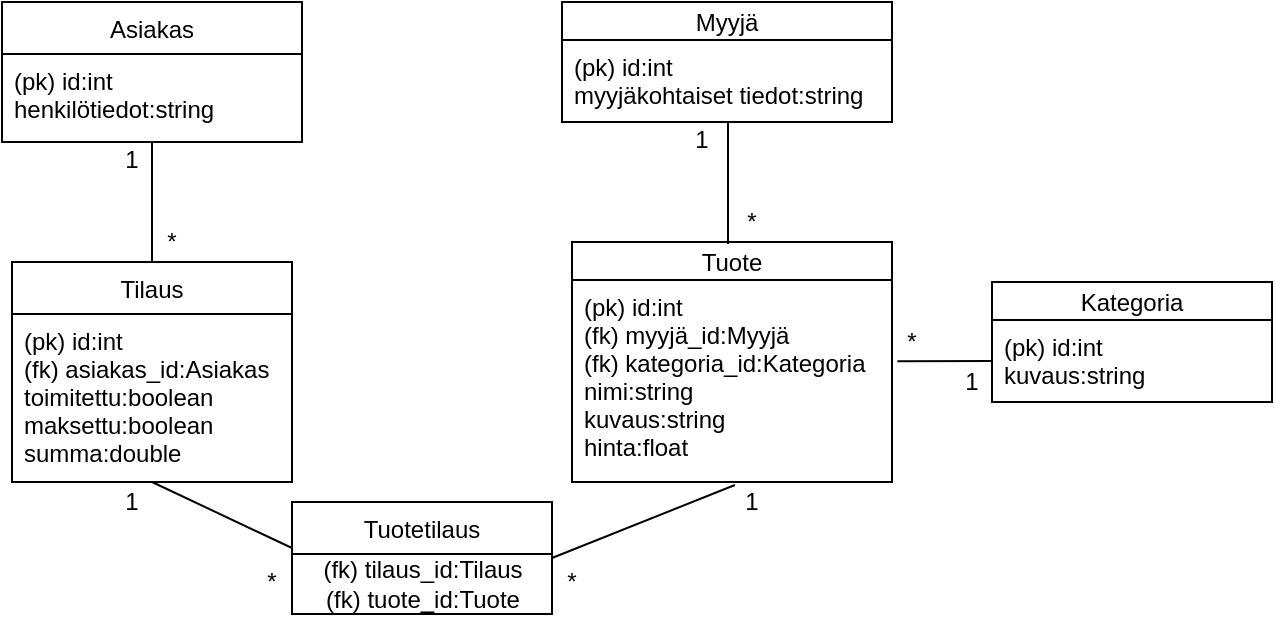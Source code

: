 <mxfile version="12.5.6" type="device"><diagram id="GuDCfkKAsSSbWps7Ohpe" name="Page-1"><mxGraphModel dx="698" dy="703" grid="1" gridSize="10" guides="1" tooltips="1" connect="1" arrows="1" fold="1" page="1" pageScale="1" pageWidth="827" pageHeight="1169" math="0" shadow="0"><root><mxCell id="0"/><mxCell id="1" parent="0"/><mxCell id="Y79-v3gFvCSqDxaRGd06-1" value="Asiakas" style="swimlane;fontStyle=0;childLayout=stackLayout;horizontal=1;startSize=26;fillColor=none;horizontalStack=0;resizeParent=1;resizeParentMax=0;resizeLast=0;collapsible=1;marginBottom=0;" parent="1" vertex="1"><mxGeometry x="75" y="140" width="150" height="70" as="geometry"/></mxCell><mxCell id="Y79-v3gFvCSqDxaRGd06-2" value="(pk) id:int&#xA;henkilötiedot:string" style="text;strokeColor=none;fillColor=none;align=left;verticalAlign=top;spacingLeft=4;spacingRight=4;overflow=hidden;rotatable=0;points=[[0,0.5],[1,0.5]];portConstraint=eastwest;" parent="Y79-v3gFvCSqDxaRGd06-1" vertex="1"><mxGeometry y="26" width="150" height="44" as="geometry"/></mxCell><mxCell id="Y79-v3gFvCSqDxaRGd06-5" value="Myyjä" style="swimlane;fontStyle=0;childLayout=stackLayout;horizontal=1;startSize=19;fillColor=none;horizontalStack=0;resizeParent=1;resizeParentMax=0;resizeLast=0;collapsible=1;marginBottom=0;" parent="1" vertex="1"><mxGeometry x="355" y="140" width="165" height="60" as="geometry"/></mxCell><mxCell id="Y79-v3gFvCSqDxaRGd06-6" value="(pk) id:int&#xA;myyjäkohtaiset tiedot:string&#xA;" style="text;strokeColor=none;fillColor=none;align=left;verticalAlign=top;spacingLeft=4;spacingRight=4;overflow=hidden;rotatable=0;points=[[0,0.5],[1,0.5]];portConstraint=eastwest;" parent="Y79-v3gFvCSqDxaRGd06-5" vertex="1"><mxGeometry y="19" width="165" height="41" as="geometry"/></mxCell><mxCell id="Y79-v3gFvCSqDxaRGd06-7" value="Tuote" style="swimlane;fontStyle=0;childLayout=stackLayout;horizontal=1;startSize=19;fillColor=none;horizontalStack=0;resizeParent=1;resizeParentMax=0;resizeLast=0;collapsible=1;marginBottom=0;" parent="1" vertex="1"><mxGeometry x="360" y="260" width="160" height="120" as="geometry"/></mxCell><mxCell id="Y79-v3gFvCSqDxaRGd06-8" value="(pk) id:int&#xA;(fk) myyjä_id:Myyjä&#xA;(fk) kategoria_id:Kategoria&#xA;nimi:string&#xA;kuvaus:string&#xA;hinta:float&#xA;&#xA;" style="text;strokeColor=none;fillColor=none;align=left;verticalAlign=top;spacingLeft=4;spacingRight=4;overflow=hidden;rotatable=0;points=[[0,0.5],[1,0.5]];portConstraint=eastwest;" parent="Y79-v3gFvCSqDxaRGd06-7" vertex="1"><mxGeometry y="19" width="160" height="101" as="geometry"/></mxCell><mxCell id="Y79-v3gFvCSqDxaRGd06-10" value="Tilaus" style="swimlane;fontStyle=0;childLayout=stackLayout;horizontal=1;startSize=26;fillColor=none;horizontalStack=0;resizeParent=1;resizeParentMax=0;resizeLast=0;collapsible=1;marginBottom=0;" parent="1" vertex="1"><mxGeometry x="80" y="270" width="140" height="110" as="geometry"/></mxCell><mxCell id="Y79-v3gFvCSqDxaRGd06-11" value="(pk) id:int&#xA;(fk) asiakas_id:Asiakas&#xA;toimitettu:boolean &#xA;maksettu:boolean&#xA;summa:double&#xA;" style="text;strokeColor=none;fillColor=none;align=left;verticalAlign=top;spacingLeft=4;spacingRight=4;overflow=hidden;rotatable=0;points=[[0,0.5],[1,0.5]];portConstraint=eastwest;" parent="Y79-v3gFvCSqDxaRGd06-10" vertex="1"><mxGeometry y="26" width="140" height="84" as="geometry"/></mxCell><mxCell id="Y79-v3gFvCSqDxaRGd06-12" value="Tuotetilaus" style="swimlane;fontStyle=0;childLayout=stackLayout;horizontal=1;startSize=26;fillColor=none;horizontalStack=0;resizeParent=1;resizeParentMax=0;resizeLast=0;collapsible=1;marginBottom=0;" parent="1" vertex="1"><mxGeometry x="220" y="390" width="130" height="56" as="geometry"/></mxCell><mxCell id="Y79-v3gFvCSqDxaRGd06-43" value="&lt;div&gt;(fk) tilaus_id:Tilaus&lt;/div&gt;&lt;div&gt;(fk) tuote_id:Tuote&lt;br&gt;&lt;/div&gt;" style="text;html=1;align=center;verticalAlign=middle;resizable=0;points=[];autosize=1;" parent="Y79-v3gFvCSqDxaRGd06-12" vertex="1"><mxGeometry y="26" width="130" height="30" as="geometry"/></mxCell><mxCell id="Y79-v3gFvCSqDxaRGd06-15" value="" style="endArrow=none;html=1;" parent="1" edge="1"><mxGeometry width="50" height="50" relative="1" as="geometry"><mxPoint x="220" y="413" as="sourcePoint"/><mxPoint x="150" y="380" as="targetPoint"/></mxGeometry></mxCell><mxCell id="Y79-v3gFvCSqDxaRGd06-16" value="" style="endArrow=none;html=1;exitX=1;exitY=0.5;exitDx=0;exitDy=0;entryX=0.509;entryY=1.015;entryDx=0;entryDy=0;entryPerimeter=0;" parent="1" source="Y79-v3gFvCSqDxaRGd06-12" target="Y79-v3gFvCSqDxaRGd06-8" edge="1"><mxGeometry width="50" height="50" relative="1" as="geometry"><mxPoint x="227" y="423.01" as="sourcePoint"/><mxPoint x="430" y="339" as="targetPoint"/></mxGeometry></mxCell><mxCell id="Y79-v3gFvCSqDxaRGd06-17" value="" style="endArrow=none;html=1;exitX=0.5;exitY=0;exitDx=0;exitDy=0;" parent="1" source="Y79-v3gFvCSqDxaRGd06-10" target="Y79-v3gFvCSqDxaRGd06-2" edge="1"><mxGeometry width="50" height="50" relative="1" as="geometry"><mxPoint x="230" y="423" as="sourcePoint"/><mxPoint x="130" y="210" as="targetPoint"/></mxGeometry></mxCell><mxCell id="Y79-v3gFvCSqDxaRGd06-18" value="*" style="text;html=1;strokeColor=none;fillColor=none;align=center;verticalAlign=middle;whiteSpace=wrap;rounded=0;" parent="1" vertex="1"><mxGeometry x="140" y="250" width="40" height="20" as="geometry"/></mxCell><mxCell id="Y79-v3gFvCSqDxaRGd06-20" value="1" style="text;html=1;strokeColor=none;fillColor=none;align=center;verticalAlign=middle;whiteSpace=wrap;rounded=0;" parent="1" vertex="1"><mxGeometry x="125" y="210" width="30" height="18" as="geometry"/></mxCell><mxCell id="Y79-v3gFvCSqDxaRGd06-28" value="*" style="text;html=1;strokeColor=none;fillColor=none;align=center;verticalAlign=middle;whiteSpace=wrap;rounded=0;" parent="1" vertex="1"><mxGeometry x="350" y="420" width="20" height="20" as="geometry"/></mxCell><mxCell id="Y79-v3gFvCSqDxaRGd06-29" value="1" style="text;html=1;strokeColor=none;fillColor=none;align=center;verticalAlign=middle;whiteSpace=wrap;rounded=0;" parent="1" vertex="1"><mxGeometry x="440" y="380" width="20" height="20" as="geometry"/></mxCell><mxCell id="Y79-v3gFvCSqDxaRGd06-31" value="1" style="text;html=1;strokeColor=none;fillColor=none;align=center;verticalAlign=middle;whiteSpace=wrap;rounded=0;" parent="1" vertex="1"><mxGeometry x="130" y="380" width="20" height="20" as="geometry"/></mxCell><mxCell id="Y79-v3gFvCSqDxaRGd06-33" value="*" style="text;html=1;strokeColor=none;fillColor=none;align=center;verticalAlign=middle;whiteSpace=wrap;rounded=0;" parent="1" vertex="1"><mxGeometry x="200" y="420" width="20" height="20" as="geometry"/></mxCell><mxCell id="Y79-v3gFvCSqDxaRGd06-35" value="" style="endArrow=none;html=1;" parent="1" edge="1"><mxGeometry width="50" height="50" relative="1" as="geometry"><mxPoint x="438" y="261" as="sourcePoint"/><mxPoint x="438" y="200" as="targetPoint"/></mxGeometry></mxCell><mxCell id="Y79-v3gFvCSqDxaRGd06-36" value="1" style="text;html=1;strokeColor=none;fillColor=none;align=center;verticalAlign=middle;whiteSpace=wrap;rounded=0;" parent="1" vertex="1"><mxGeometry x="410" y="200" width="30" height="18" as="geometry"/></mxCell><mxCell id="Y79-v3gFvCSqDxaRGd06-39" value="*" style="text;html=1;strokeColor=none;fillColor=none;align=center;verticalAlign=middle;whiteSpace=wrap;rounded=0;" parent="1" vertex="1"><mxGeometry x="430" y="240" width="40" height="20" as="geometry"/></mxCell><mxCell id="Y79-v3gFvCSqDxaRGd06-44" value="Kategoria" style="swimlane;fontStyle=0;childLayout=stackLayout;horizontal=1;startSize=19;fillColor=none;horizontalStack=0;resizeParent=1;resizeParentMax=0;resizeLast=0;collapsible=1;marginBottom=0;" parent="1" vertex="1"><mxGeometry x="570" y="280" width="140" height="60" as="geometry"/></mxCell><mxCell id="Y79-v3gFvCSqDxaRGd06-45" value="(pk) id:int&#xA;kuvaus:string&#xA;&#xA;" style="text;strokeColor=none;fillColor=none;align=left;verticalAlign=top;spacingLeft=4;spacingRight=4;overflow=hidden;rotatable=0;points=[[0,0.5],[1,0.5]];portConstraint=eastwest;" parent="Y79-v3gFvCSqDxaRGd06-44" vertex="1"><mxGeometry y="19" width="140" height="41" as="geometry"/></mxCell><mxCell id="Y79-v3gFvCSqDxaRGd06-46" value="" style="endArrow=none;html=1;exitX=0;exitY=0.5;exitDx=0;exitDy=0;entryX=1.017;entryY=0.402;entryDx=0;entryDy=0;entryPerimeter=0;" parent="1" source="Y79-v3gFvCSqDxaRGd06-45" target="Y79-v3gFvCSqDxaRGd06-8" edge="1"><mxGeometry width="50" height="50" relative="1" as="geometry"><mxPoint x="360" y="428" as="sourcePoint"/><mxPoint x="437.9" y="361.224" as="targetPoint"/></mxGeometry></mxCell><mxCell id="Y79-v3gFvCSqDxaRGd06-47" value="1" style="text;html=1;strokeColor=none;fillColor=none;align=center;verticalAlign=middle;whiteSpace=wrap;rounded=0;" parent="1" vertex="1"><mxGeometry x="550" y="320" width="20" height="20" as="geometry"/></mxCell><mxCell id="Y79-v3gFvCSqDxaRGd06-49" value="*" style="text;html=1;strokeColor=none;fillColor=none;align=center;verticalAlign=middle;whiteSpace=wrap;rounded=0;" parent="1" vertex="1"><mxGeometry x="510" y="300" width="40" height="20" as="geometry"/></mxCell></root></mxGraphModel></diagram></mxfile>